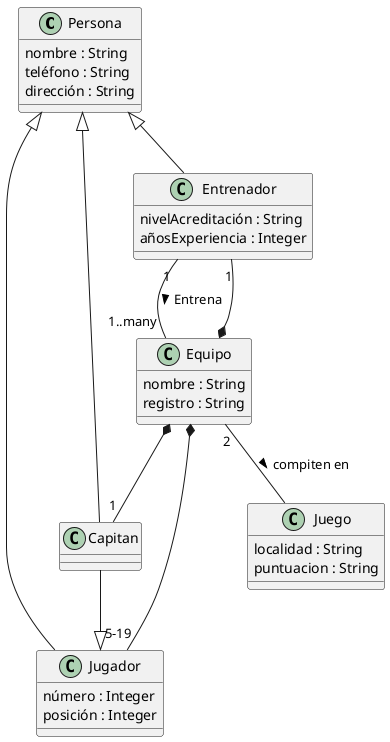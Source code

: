 @startuml R4

class Persona {
    nombre : String
    teléfono : String
    dirección : String
}
class Jugador {
    número : Integer
    posición : Integer
}
class Capitan 
class Entrenador {
    nivelAcreditación : String
    añosExperiencia : Integer
}
class Equipo {
    nombre : String
    registro : String
}
class Juego {
    localidad : String
    puntuacion : String
}

Persona <|-- Jugador
Persona <|-- Capitan
Capitan --|> Jugador
Persona <|-- Entrenador

Equipo *-- "5-19" Jugador
Equipo *-- "1" Capitan

Equipo *--  "1" Entrenador
Entrenador "1" -- "1..many" Equipo : Entrena >

Equipo "2" -- Juego : compiten en >

@enduml
